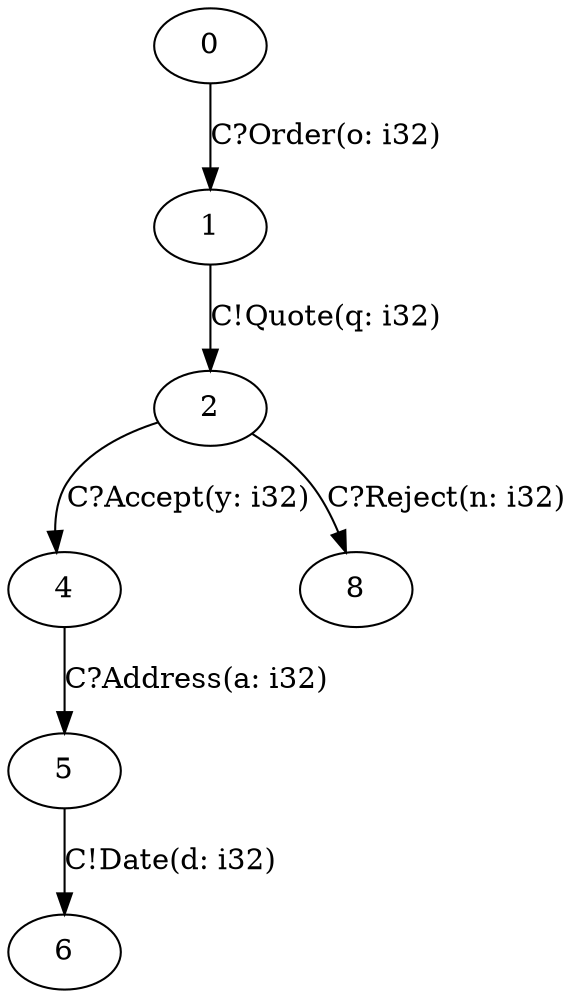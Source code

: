 digraph A {
  0;
  1;
  2;
  4;
  5;
  6;
  8;
  
  
  0 -> 1 [label="C?Order(o: i32)", ];
  1 -> 2 [label="C!Quote(q: i32)", ];
  2 -> 4 [label="C?Accept(y: i32)", ];
  2 -> 8 [label="C?Reject(n: i32)", ];
  4 -> 5 [label="C?Address(a: i32)", ];
  5 -> 6 [label="C!Date(d: i32)", ];
  
  }
